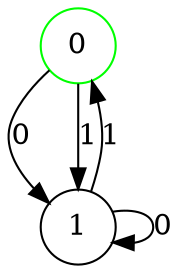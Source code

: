 digraph {
	node [color=green shape=circle]
	0
	node [color=black shape=circle]
	1
	0 -> 1 [label=0]
	0 -> 1 [label=1]
	1 -> 1 [label=0]
	1 -> 0 [label=1]
}
